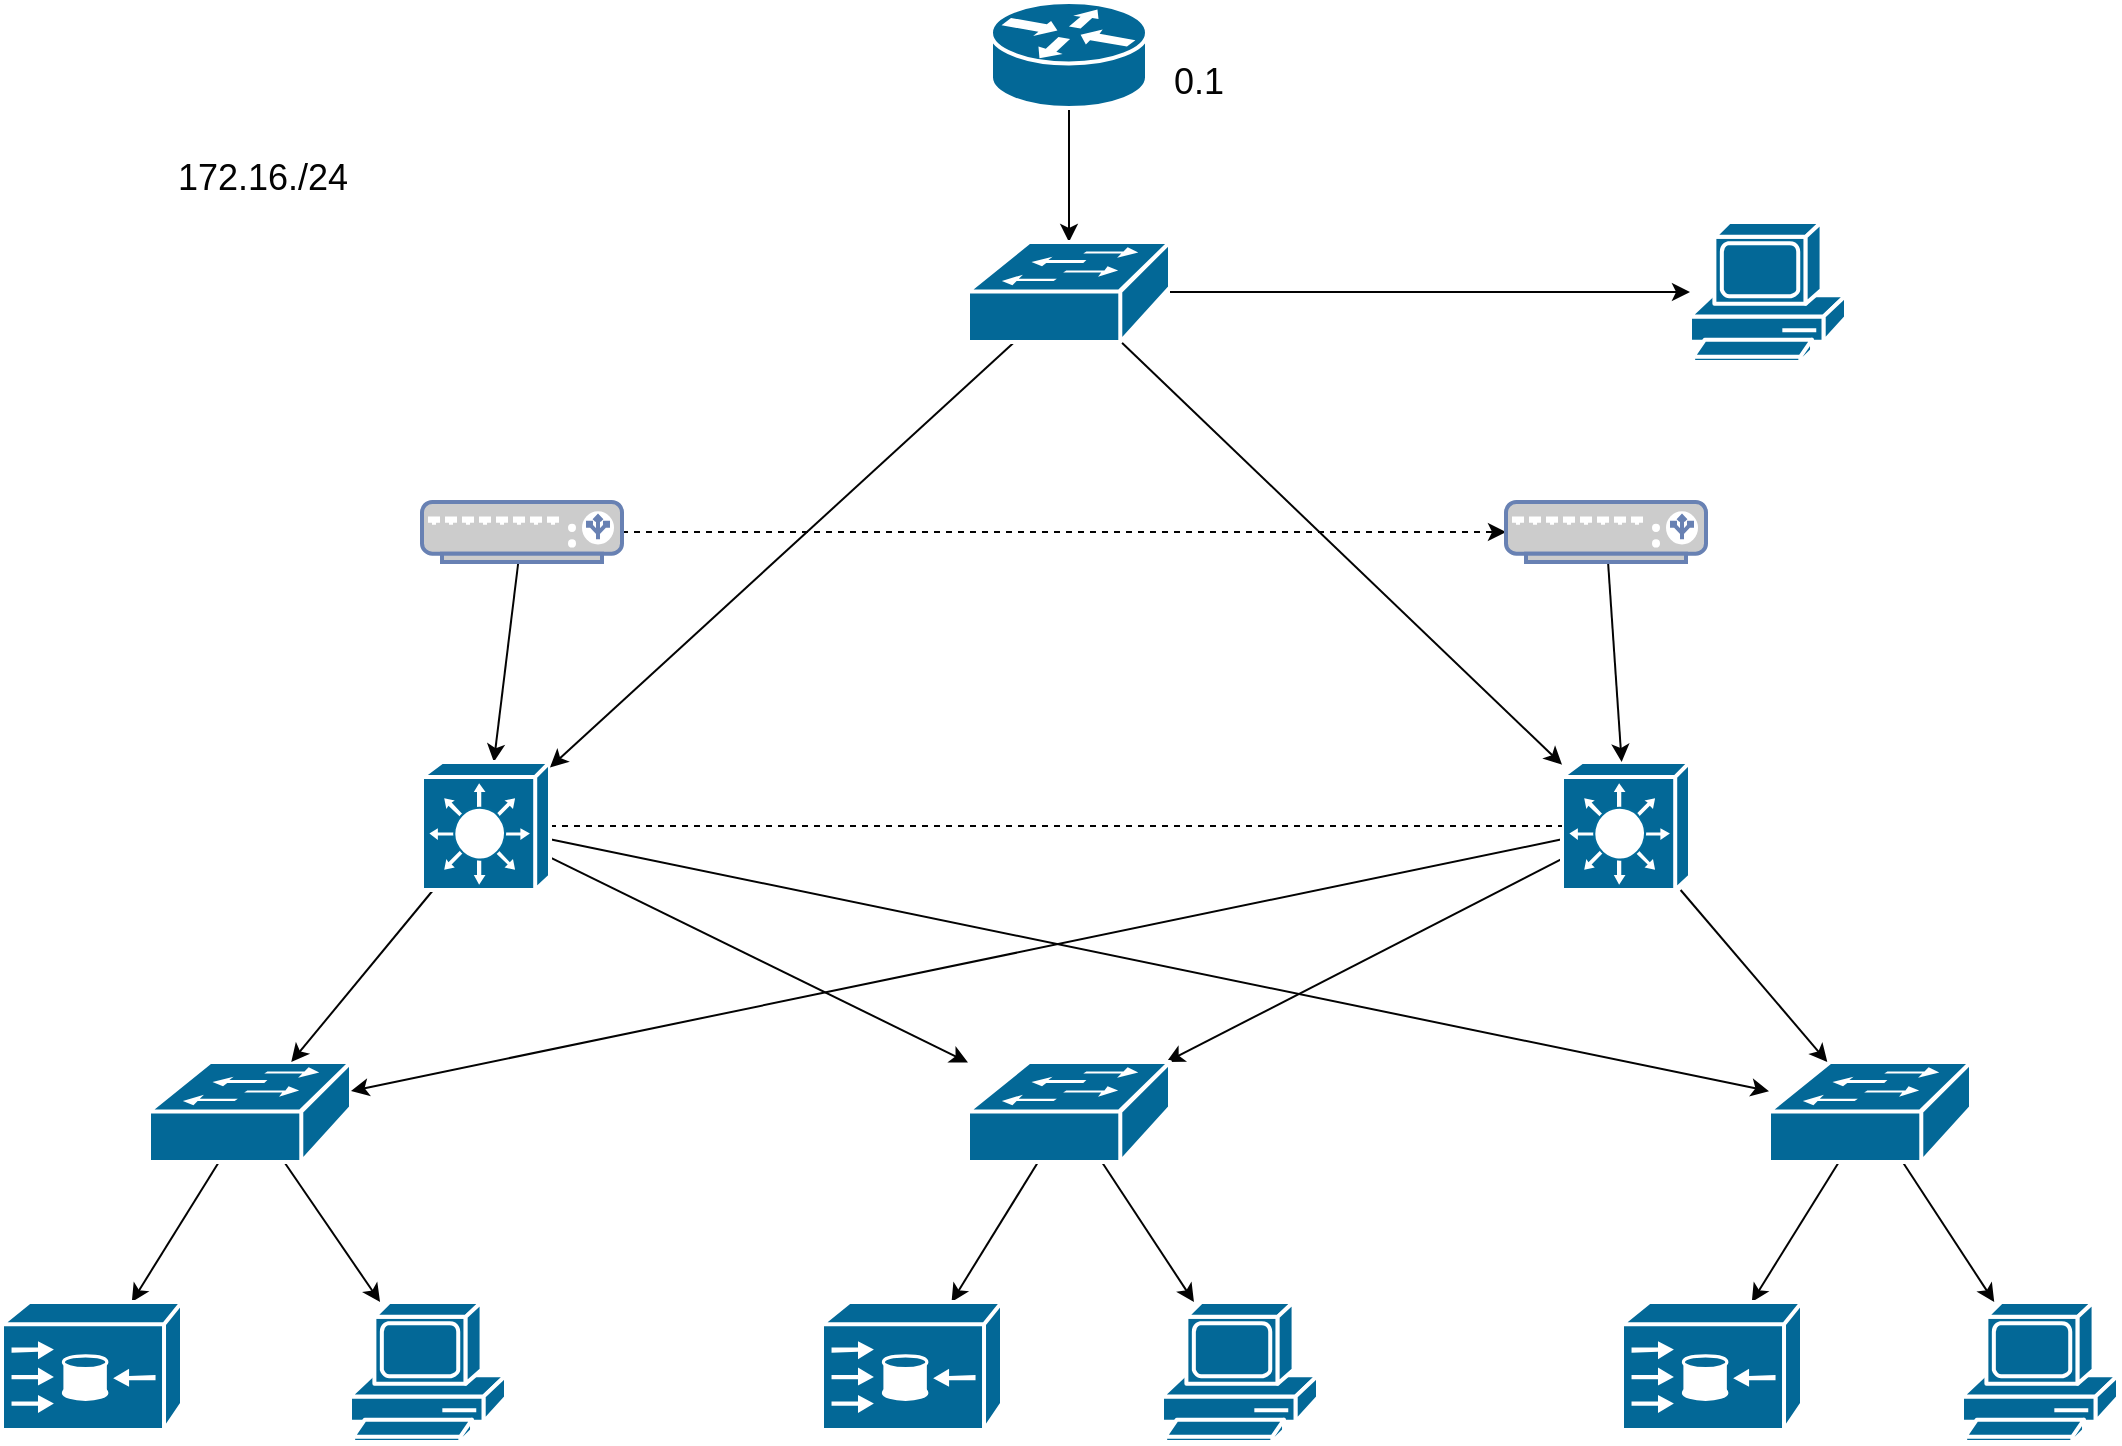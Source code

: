 <mxfile>
    <diagram id="wkji4qoLPhG2OQI54eEK" name="Page-1">
        <mxGraphModel dx="2305" dy="1035" grid="1" gridSize="10" guides="1" tooltips="1" connect="1" arrows="1" fold="1" page="1" pageScale="1" pageWidth="827" pageHeight="1169" background="#ffffff" math="0" shadow="0">
            <root>
                <mxCell id="0"/>
                <mxCell id="1" parent="0"/>
                <mxCell id="2" value="" style="shape=mxgraph.cisco.computers_and_peripherals.pc;sketch=0;html=1;pointerEvents=1;dashed=0;fillColor=#036897;strokeColor=#ffffff;strokeWidth=2;verticalLabelPosition=bottom;verticalAlign=top;align=center;outlineConnect=0;fontColor=#030303;" parent="1" vertex="1">
                    <mxGeometry x="-506" y="812" width="78" height="70" as="geometry"/>
                </mxCell>
                <mxCell id="56" style="edgeStyle=none;html=1;endArrow=classic;endFill=1;fontColor=#030303;strokeColor=#030303;" edge="1" parent="1" source="3" target="16">
                    <mxGeometry relative="1" as="geometry"/>
                </mxCell>
                <mxCell id="3" value="" style="shape=mxgraph.cisco.routers.router;sketch=0;html=1;pointerEvents=1;dashed=0;fillColor=#036897;strokeColor=#ffffff;strokeWidth=2;verticalLabelPosition=bottom;verticalAlign=top;align=center;outlineConnect=0;fontColor=#030303;" parent="1" vertex="1">
                    <mxGeometry x="-185.5" y="162" width="78" height="53" as="geometry"/>
                </mxCell>
                <mxCell id="70" style="edgeStyle=none;html=1;endArrow=classic;endFill=1;strokeColor=#030303;fontColor=#030303;" edge="1" parent="1" source="4" target="7">
                    <mxGeometry relative="1" as="geometry"/>
                </mxCell>
                <mxCell id="71" style="edgeStyle=none;html=1;endArrow=classic;endFill=1;strokeColor=#030303;fontColor=#030303;" edge="1" parent="1" source="4" target="2">
                    <mxGeometry relative="1" as="geometry"/>
                </mxCell>
                <mxCell id="4" value="" style="shape=mxgraph.cisco.switches.workgroup_switch;sketch=0;html=1;pointerEvents=1;dashed=0;fillColor=#036897;strokeColor=#ffffff;strokeWidth=2;verticalLabelPosition=bottom;verticalAlign=top;align=center;outlineConnect=0;fontColor=#030303;" parent="1" vertex="1">
                    <mxGeometry x="-606.5" y="692" width="101" height="50" as="geometry"/>
                </mxCell>
                <mxCell id="66" style="edgeStyle=none;html=1;endArrow=classic;endFill=1;strokeColor=#030303;fontColor=#030303;" edge="1" parent="1" source="5" target="11">
                    <mxGeometry relative="1" as="geometry"/>
                </mxCell>
                <mxCell id="67" style="edgeStyle=none;html=1;endArrow=classic;endFill=1;strokeColor=#030303;fontColor=#030303;" edge="1" parent="1" source="5" target="10">
                    <mxGeometry relative="1" as="geometry"/>
                </mxCell>
                <mxCell id="68" style="edgeStyle=none;html=1;endArrow=classic;endFill=1;strokeColor=#030303;fontColor=#030303;" edge="1" parent="1" source="5" target="4">
                    <mxGeometry relative="1" as="geometry"/>
                </mxCell>
                <mxCell id="5" value="" style="shape=mxgraph.cisco.switches.layer_3_switch;sketch=0;html=1;pointerEvents=1;dashed=0;fillColor=#036897;strokeColor=#ffffff;strokeWidth=2;verticalLabelPosition=bottom;verticalAlign=top;align=center;outlineConnect=0;fontColor=#030303;" parent="1" vertex="1">
                    <mxGeometry x="100" y="542" width="64" height="64" as="geometry"/>
                </mxCell>
                <mxCell id="60" style="edgeStyle=none;html=1;endArrow=classic;endFill=1;strokeColor=#030303;dashed=1;fontColor=#030303;" edge="1" parent="1" source="6" target="8">
                    <mxGeometry relative="1" as="geometry"/>
                </mxCell>
                <mxCell id="61" style="edgeStyle=none;html=1;endArrow=classic;endFill=1;strokeColor=#030303;fontColor=#030303;" edge="1" parent="1" source="6" target="9">
                    <mxGeometry relative="1" as="geometry"/>
                </mxCell>
                <mxCell id="6" value="" style="fontColor=#030303;verticalAlign=top;verticalLabelPosition=bottom;labelPosition=center;align=center;html=1;outlineConnect=0;fillColor=#CCCCCC;strokeColor=#6881B3;gradientColor=none;gradientDirection=north;strokeWidth=2;shape=mxgraph.networks.load_balancer;" parent="1" vertex="1">
                    <mxGeometry x="-470" y="412" width="100" height="30" as="geometry"/>
                </mxCell>
                <mxCell id="7" value="" style="shape=mxgraph.cisco.directors.content_engine_(cache_director);sketch=0;html=1;pointerEvents=1;dashed=0;fillColor=#036897;strokeColor=#ffffff;strokeWidth=2;verticalLabelPosition=bottom;verticalAlign=top;align=center;outlineConnect=0;fontColor=#030303;" parent="1" vertex="1">
                    <mxGeometry x="-680" y="812" width="90" height="64" as="geometry"/>
                </mxCell>
                <mxCell id="62" style="edgeStyle=none;html=1;endArrow=classic;endFill=1;strokeColor=#030303;fontColor=#030303;" edge="1" parent="1" source="8" target="5">
                    <mxGeometry relative="1" as="geometry"/>
                </mxCell>
                <mxCell id="8" value="" style="fontColor=#030303;verticalAlign=top;verticalLabelPosition=bottom;labelPosition=center;align=center;html=1;outlineConnect=0;fillColor=#CCCCCC;strokeColor=#6881B3;gradientColor=none;gradientDirection=north;strokeWidth=2;shape=mxgraph.networks.load_balancer;" parent="1" vertex="1">
                    <mxGeometry x="72" y="412" width="100" height="30" as="geometry"/>
                </mxCell>
                <mxCell id="32" style="edgeStyle=none;html=1;entryX=0;entryY=0.5;entryDx=0;entryDy=0;entryPerimeter=0;strokeColor=#030303;endArrow=none;endFill=0;dashed=1;fontColor=#030303;" edge="1" parent="1" source="9" target="5">
                    <mxGeometry relative="1" as="geometry"/>
                </mxCell>
                <mxCell id="64" style="edgeStyle=none;html=1;endArrow=classic;endFill=1;strokeColor=#030303;fontColor=#030303;" edge="1" parent="1" source="9" target="11">
                    <mxGeometry relative="1" as="geometry"/>
                </mxCell>
                <mxCell id="65" style="edgeStyle=none;html=1;endArrow=classic;endFill=1;strokeColor=#030303;fontColor=#030303;" edge="1" parent="1" source="9" target="4">
                    <mxGeometry relative="1" as="geometry"/>
                </mxCell>
                <mxCell id="69" style="edgeStyle=none;html=1;endArrow=classic;endFill=1;strokeColor=#030303;fontColor=#030303;" edge="1" parent="1" source="9" target="10">
                    <mxGeometry relative="1" as="geometry"/>
                </mxCell>
                <mxCell id="9" value="" style="shape=mxgraph.cisco.switches.layer_3_switch;sketch=0;html=1;pointerEvents=1;dashed=0;fillColor=#036897;strokeColor=#ffffff;strokeWidth=2;verticalLabelPosition=bottom;verticalAlign=top;align=center;outlineConnect=0;fontColor=#030303;" parent="1" vertex="1">
                    <mxGeometry x="-470" y="542" width="64" height="64" as="geometry"/>
                </mxCell>
                <mxCell id="72" style="edgeStyle=none;html=1;endArrow=classic;endFill=1;strokeColor=#030303;fontColor=#030303;" edge="1" parent="1" source="10" target="25">
                    <mxGeometry relative="1" as="geometry"/>
                </mxCell>
                <mxCell id="73" style="edgeStyle=none;html=1;endArrow=classic;endFill=1;strokeColor=#030303;fontColor=#030303;" edge="1" parent="1" source="10" target="24">
                    <mxGeometry relative="1" as="geometry"/>
                </mxCell>
                <mxCell id="10" value="" style="shape=mxgraph.cisco.switches.workgroup_switch;sketch=0;html=1;pointerEvents=1;dashed=0;fillColor=#036897;strokeColor=#ffffff;strokeWidth=2;verticalLabelPosition=bottom;verticalAlign=top;align=center;outlineConnect=0;fontColor=#030303;" parent="1" vertex="1">
                    <mxGeometry x="-197" y="692" width="101" height="50" as="geometry"/>
                </mxCell>
                <mxCell id="74" style="edgeStyle=none;html=1;endArrow=classic;endFill=1;strokeColor=#030303;fontColor=#030303;" edge="1" parent="1" source="11" target="23">
                    <mxGeometry relative="1" as="geometry"/>
                </mxCell>
                <mxCell id="75" style="edgeStyle=none;html=1;endArrow=classic;endFill=1;strokeColor=#030303;fontColor=#030303;" edge="1" parent="1" source="11" target="22">
                    <mxGeometry relative="1" as="geometry"/>
                </mxCell>
                <mxCell id="11" value="" style="shape=mxgraph.cisco.switches.workgroup_switch;sketch=0;html=1;pointerEvents=1;dashed=0;fillColor=#036897;strokeColor=#ffffff;strokeWidth=2;verticalLabelPosition=bottom;verticalAlign=top;align=center;outlineConnect=0;fontColor=#030303;" parent="1" vertex="1">
                    <mxGeometry x="203.5" y="692" width="101" height="50" as="geometry"/>
                </mxCell>
                <mxCell id="57" style="edgeStyle=none;html=1;endArrow=classic;endFill=1;strokeColor=#030303;fontColor=#030303;" edge="1" parent="1" source="16" target="9">
                    <mxGeometry relative="1" as="geometry"/>
                </mxCell>
                <mxCell id="58" style="edgeStyle=none;html=1;endArrow=classic;endFill=1;strokeColor=#030303;fontColor=#030303;" edge="1" parent="1" source="16" target="5">
                    <mxGeometry relative="1" as="geometry"/>
                </mxCell>
                <mxCell id="77" style="edgeStyle=none;html=1;endArrow=classic;endFill=1;strokeColor=#030303;fontColor=#030303;" edge="1" parent="1" source="16" target="17">
                    <mxGeometry relative="1" as="geometry"/>
                </mxCell>
                <mxCell id="16" value="" style="shape=mxgraph.cisco.switches.workgroup_switch;sketch=0;html=1;pointerEvents=1;dashed=0;fillColor=#036897;strokeColor=#ffffff;strokeWidth=2;verticalLabelPosition=bottom;verticalAlign=top;align=center;outlineConnect=0;fontColor=#030303;" parent="1" vertex="1">
                    <mxGeometry x="-197" y="282" width="101" height="50" as="geometry"/>
                </mxCell>
                <mxCell id="17" value="" style="shape=mxgraph.cisco.computers_and_peripherals.pc;sketch=0;html=1;pointerEvents=1;dashed=0;fillColor=#036897;strokeColor=#ffffff;strokeWidth=2;verticalLabelPosition=bottom;verticalAlign=top;align=center;outlineConnect=0;fontColor=#030303;" parent="1" vertex="1">
                    <mxGeometry x="164" y="272" width="78" height="70" as="geometry"/>
                </mxCell>
                <mxCell id="22" value="" style="shape=mxgraph.cisco.computers_and_peripherals.pc;sketch=0;html=1;pointerEvents=1;dashed=0;fillColor=#036897;strokeColor=#ffffff;strokeWidth=2;verticalLabelPosition=bottom;verticalAlign=top;align=center;outlineConnect=0;fontColor=#030303;" vertex="1" parent="1">
                    <mxGeometry x="300" y="812" width="78" height="70" as="geometry"/>
                </mxCell>
                <mxCell id="23" value="" style="shape=mxgraph.cisco.directors.content_engine_(cache_director);sketch=0;html=1;pointerEvents=1;dashed=0;fillColor=#036897;strokeColor=#ffffff;strokeWidth=2;verticalLabelPosition=bottom;verticalAlign=top;align=center;outlineConnect=0;fontColor=#030303;" vertex="1" parent="1">
                    <mxGeometry x="130" y="812" width="90" height="64" as="geometry"/>
                </mxCell>
                <mxCell id="24" value="" style="shape=mxgraph.cisco.computers_and_peripherals.pc;sketch=0;html=1;pointerEvents=1;dashed=0;fillColor=#036897;strokeColor=#ffffff;strokeWidth=2;verticalLabelPosition=bottom;verticalAlign=top;align=center;outlineConnect=0;fontColor=#030303;" vertex="1" parent="1">
                    <mxGeometry x="-100" y="812" width="78" height="70" as="geometry"/>
                </mxCell>
                <mxCell id="25" value="" style="shape=mxgraph.cisco.directors.content_engine_(cache_director);sketch=0;html=1;pointerEvents=1;dashed=0;fillColor=#036897;strokeColor=#ffffff;strokeWidth=2;verticalLabelPosition=bottom;verticalAlign=top;align=center;outlineConnect=0;fontColor=#030303;" vertex="1" parent="1">
                    <mxGeometry x="-270" y="812" width="90" height="64" as="geometry"/>
                </mxCell>
                <mxCell id="78" value="&lt;font style=&quot;font-size: 18px&quot;&gt;172.16./24&lt;/font&gt;" style="text;html=1;resizable=0;autosize=1;align=center;verticalAlign=middle;points=[];fillColor=none;strokeColor=none;rounded=0;fontColor=#030303;" vertex="1" parent="1">
                    <mxGeometry x="-600" y="240" width="100" height="20" as="geometry"/>
                </mxCell>
                <mxCell id="79" value="&lt;font style=&quot;font-size: 18px&quot;&gt;0.1&lt;/font&gt;" style="text;html=1;resizable=0;autosize=1;align=center;verticalAlign=middle;points=[];fillColor=none;strokeColor=none;rounded=0;fontSize=24;fontColor=#030303;" vertex="1" parent="1">
                    <mxGeometry x="-102.5" y="180" width="40" height="40" as="geometry"/>
                </mxCell>
            </root>
        </mxGraphModel>
    </diagram>
</mxfile>
